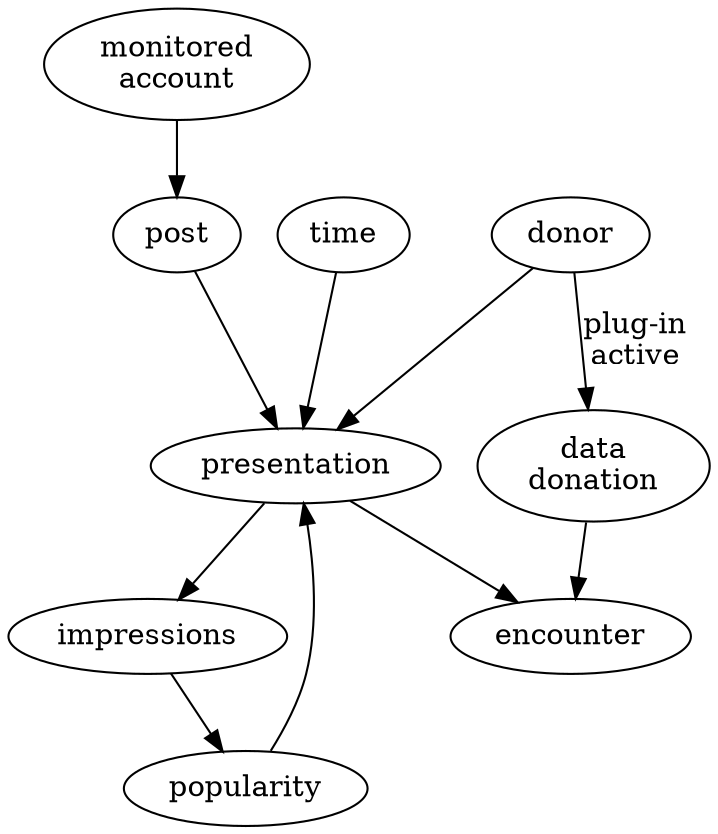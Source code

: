 digraph G {
    subgraph observer {
        monitored_user -> post
        monitored_user [label="monitored\naccount"]
    }

    subgraph plugin {
        data_donation-> encounter;
        data_donation [label="data\ndonation"]
    }

    donor -> data_donation [label="plug-in\nactive"]

    subgraph recommender {
        post -> ranking;
        time -> ranking
        donor -> ranking
        ranking -> encounter
        ranking -> impressions -> popularity -> ranking;
    }

    ranking [label="presentation"]

}
